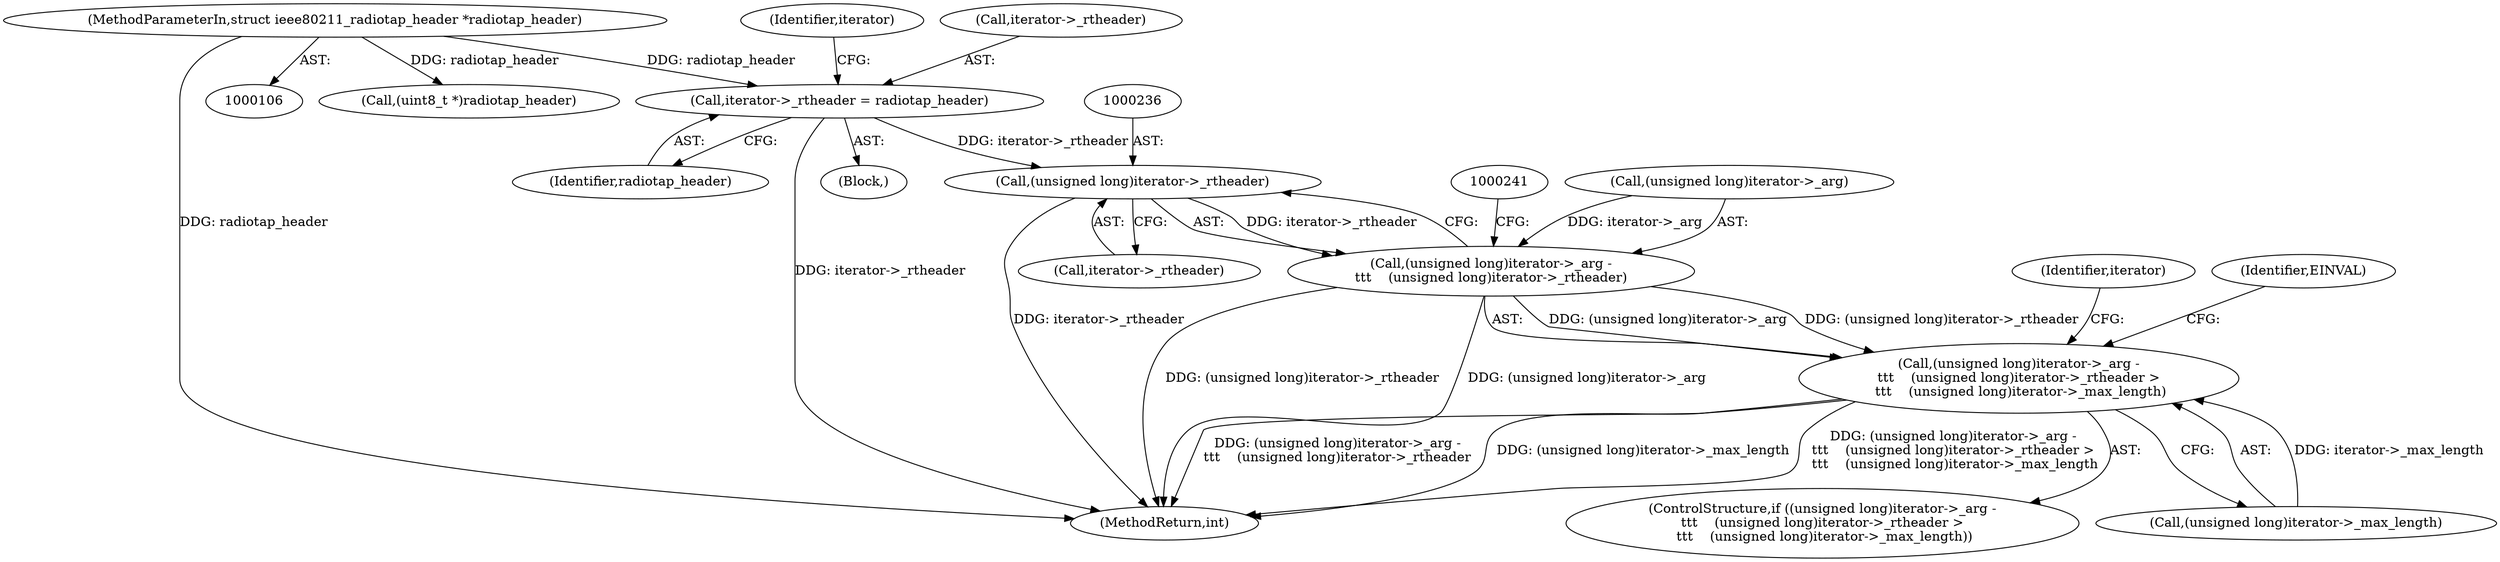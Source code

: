 digraph "0_linux_f5563318ff1bde15b10e736e97ffce13be08bc1a@pointer" {
"1000130" [label="(Call,iterator->_rtheader = radiotap_header)"];
"1000108" [label="(MethodParameterIn,struct ieee80211_radiotap_header *radiotap_header)"];
"1000235" [label="(Call,(unsigned long)iterator->_rtheader)"];
"1000229" [label="(Call,(unsigned long)iterator->_arg -\n\t\t\t    (unsigned long)iterator->_rtheader)"];
"1000228" [label="(Call,(unsigned long)iterator->_arg -\n\t\t\t    (unsigned long)iterator->_rtheader >\n \t\t\t    (unsigned long)iterator->_max_length)"];
"1000137" [label="(Identifier,iterator)"];
"1000111" [label="(Block,)"];
"1000134" [label="(Identifier,radiotap_header)"];
"1000229" [label="(Call,(unsigned long)iterator->_arg -\n\t\t\t    (unsigned long)iterator->_rtheader)"];
"1000237" [label="(Call,iterator->_rtheader)"];
"1000228" [label="(Call,(unsigned long)iterator->_arg -\n\t\t\t    (unsigned long)iterator->_rtheader >\n \t\t\t    (unsigned long)iterator->_max_length)"];
"1000131" [label="(Call,iterator->_rtheader)"];
"1000230" [label="(Call,(unsigned long)iterator->_arg)"];
"1000227" [label="(ControlStructure,if ((unsigned long)iterator->_arg -\n\t\t\t    (unsigned long)iterator->_rtheader >\n \t\t\t    (unsigned long)iterator->_max_length))"];
"1000108" [label="(MethodParameterIn,struct ieee80211_radiotap_header *radiotap_header)"];
"1000240" [label="(Call,(unsigned long)iterator->_max_length)"];
"1000215" [label="(Identifier,iterator)"];
"1000247" [label="(Identifier,EINVAL)"];
"1000235" [label="(Call,(unsigned long)iterator->_rtheader)"];
"1000163" [label="(Call,(uint8_t *)radiotap_header)"];
"1000263" [label="(MethodReturn,int)"];
"1000130" [label="(Call,iterator->_rtheader = radiotap_header)"];
"1000130" -> "1000111"  [label="AST: "];
"1000130" -> "1000134"  [label="CFG: "];
"1000131" -> "1000130"  [label="AST: "];
"1000134" -> "1000130"  [label="AST: "];
"1000137" -> "1000130"  [label="CFG: "];
"1000130" -> "1000263"  [label="DDG: iterator->_rtheader"];
"1000108" -> "1000130"  [label="DDG: radiotap_header"];
"1000130" -> "1000235"  [label="DDG: iterator->_rtheader"];
"1000108" -> "1000106"  [label="AST: "];
"1000108" -> "1000263"  [label="DDG: radiotap_header"];
"1000108" -> "1000163"  [label="DDG: radiotap_header"];
"1000235" -> "1000229"  [label="AST: "];
"1000235" -> "1000237"  [label="CFG: "];
"1000236" -> "1000235"  [label="AST: "];
"1000237" -> "1000235"  [label="AST: "];
"1000229" -> "1000235"  [label="CFG: "];
"1000235" -> "1000263"  [label="DDG: iterator->_rtheader"];
"1000235" -> "1000229"  [label="DDG: iterator->_rtheader"];
"1000229" -> "1000228"  [label="AST: "];
"1000230" -> "1000229"  [label="AST: "];
"1000241" -> "1000229"  [label="CFG: "];
"1000229" -> "1000263"  [label="DDG: (unsigned long)iterator->_rtheader"];
"1000229" -> "1000263"  [label="DDG: (unsigned long)iterator->_arg"];
"1000229" -> "1000228"  [label="DDG: (unsigned long)iterator->_arg"];
"1000229" -> "1000228"  [label="DDG: (unsigned long)iterator->_rtheader"];
"1000230" -> "1000229"  [label="DDG: iterator->_arg"];
"1000228" -> "1000227"  [label="AST: "];
"1000228" -> "1000240"  [label="CFG: "];
"1000240" -> "1000228"  [label="AST: "];
"1000215" -> "1000228"  [label="CFG: "];
"1000247" -> "1000228"  [label="CFG: "];
"1000228" -> "1000263"  [label="DDG: (unsigned long)iterator->_max_length"];
"1000228" -> "1000263"  [label="DDG: (unsigned long)iterator->_arg -\n\t\t\t    (unsigned long)iterator->_rtheader >\n \t\t\t    (unsigned long)iterator->_max_length"];
"1000228" -> "1000263"  [label="DDG: (unsigned long)iterator->_arg -\n\t\t\t    (unsigned long)iterator->_rtheader"];
"1000240" -> "1000228"  [label="DDG: iterator->_max_length"];
}
